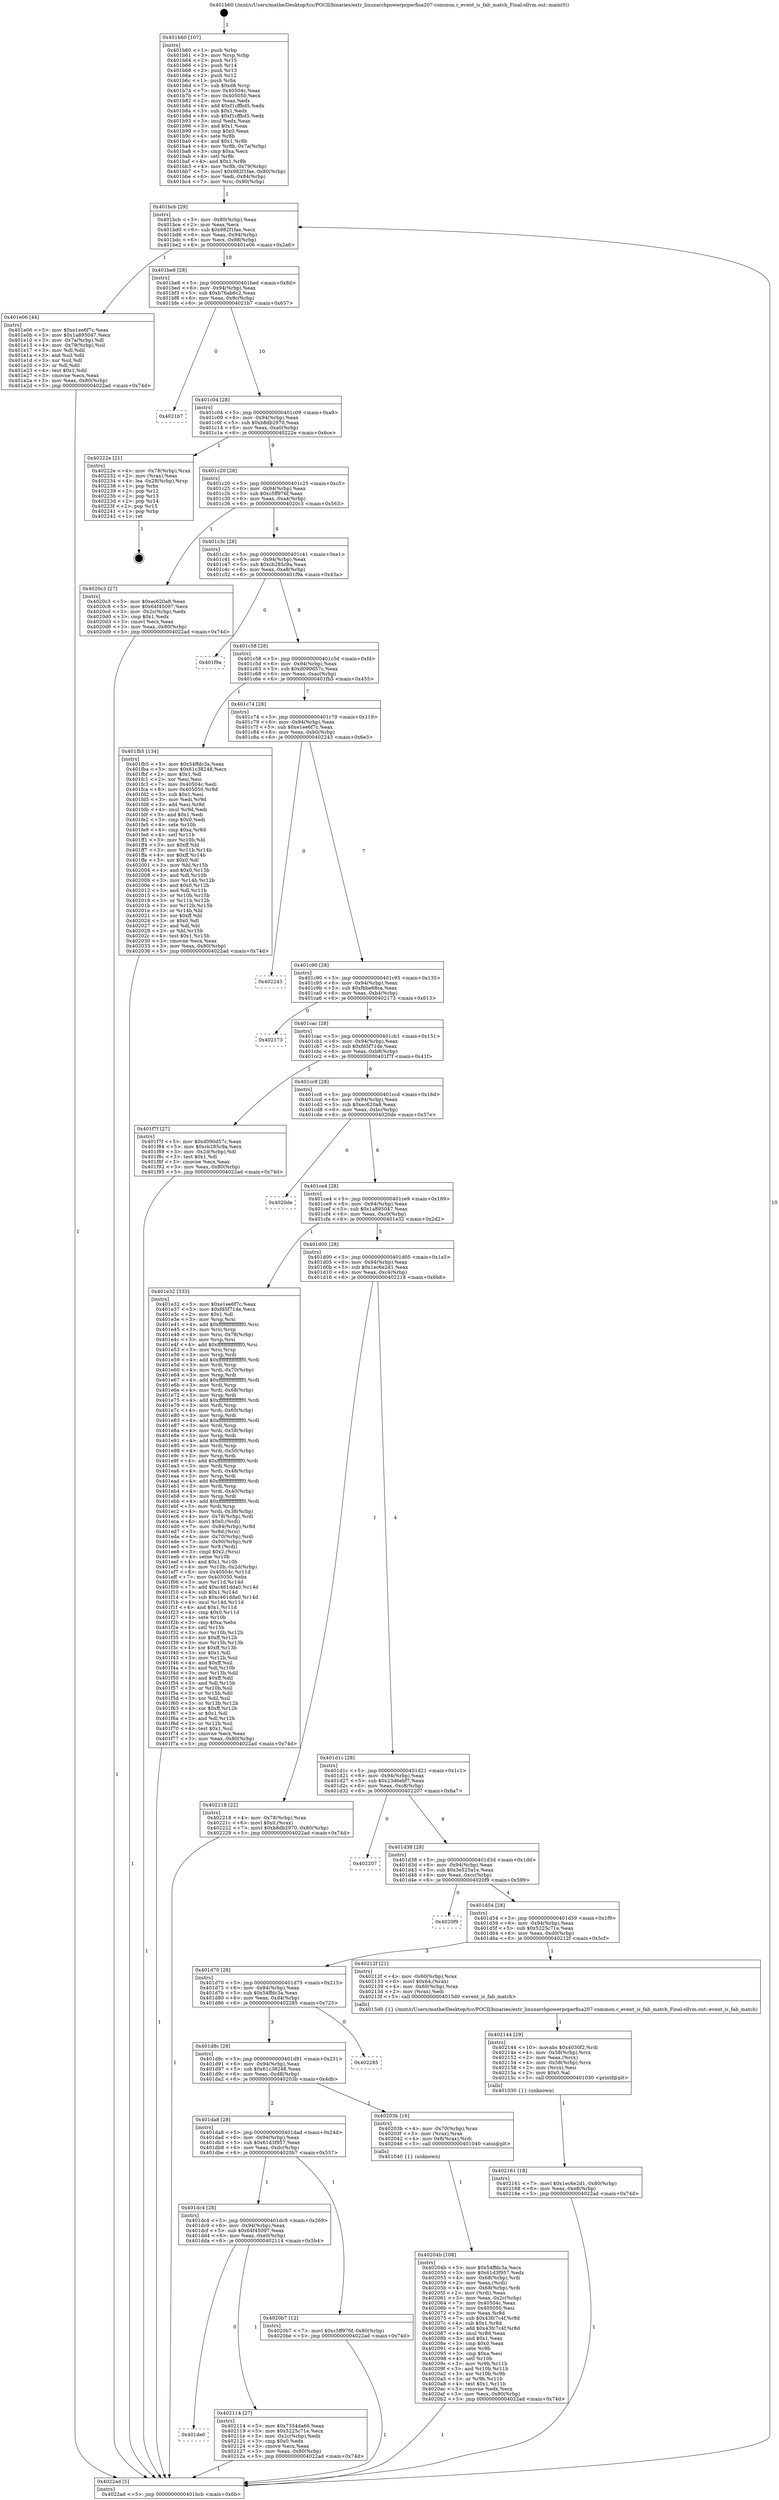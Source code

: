 digraph "0x401b60" {
  label = "0x401b60 (/mnt/c/Users/mathe/Desktop/tcc/POCII/binaries/extr_linuxarchpowerpcperfisa207-common.c_event_is_fab_match_Final-ollvm.out::main(0))"
  labelloc = "t"
  node[shape=record]

  Entry [label="",width=0.3,height=0.3,shape=circle,fillcolor=black,style=filled]
  "0x401bcb" [label="{
     0x401bcb [29]\l
     | [instrs]\l
     &nbsp;&nbsp;0x401bcb \<+3\>: mov -0x80(%rbp),%eax\l
     &nbsp;&nbsp;0x401bce \<+2\>: mov %eax,%ecx\l
     &nbsp;&nbsp;0x401bd0 \<+6\>: sub $0x982f1fae,%ecx\l
     &nbsp;&nbsp;0x401bd6 \<+6\>: mov %eax,-0x94(%rbp)\l
     &nbsp;&nbsp;0x401bdc \<+6\>: mov %ecx,-0x98(%rbp)\l
     &nbsp;&nbsp;0x401be2 \<+6\>: je 0000000000401e06 \<main+0x2a6\>\l
  }"]
  "0x401e06" [label="{
     0x401e06 [44]\l
     | [instrs]\l
     &nbsp;&nbsp;0x401e06 \<+5\>: mov $0xe1ee6f7c,%eax\l
     &nbsp;&nbsp;0x401e0b \<+5\>: mov $0x1a895047,%ecx\l
     &nbsp;&nbsp;0x401e10 \<+3\>: mov -0x7a(%rbp),%dl\l
     &nbsp;&nbsp;0x401e13 \<+4\>: mov -0x79(%rbp),%sil\l
     &nbsp;&nbsp;0x401e17 \<+3\>: mov %dl,%dil\l
     &nbsp;&nbsp;0x401e1a \<+3\>: and %sil,%dil\l
     &nbsp;&nbsp;0x401e1d \<+3\>: xor %sil,%dl\l
     &nbsp;&nbsp;0x401e20 \<+3\>: or %dl,%dil\l
     &nbsp;&nbsp;0x401e23 \<+4\>: test $0x1,%dil\l
     &nbsp;&nbsp;0x401e27 \<+3\>: cmovne %ecx,%eax\l
     &nbsp;&nbsp;0x401e2a \<+3\>: mov %eax,-0x80(%rbp)\l
     &nbsp;&nbsp;0x401e2d \<+5\>: jmp 00000000004022ad \<main+0x74d\>\l
  }"]
  "0x401be8" [label="{
     0x401be8 [28]\l
     | [instrs]\l
     &nbsp;&nbsp;0x401be8 \<+5\>: jmp 0000000000401bed \<main+0x8d\>\l
     &nbsp;&nbsp;0x401bed \<+6\>: mov -0x94(%rbp),%eax\l
     &nbsp;&nbsp;0x401bf3 \<+5\>: sub $0xb76ab6c2,%eax\l
     &nbsp;&nbsp;0x401bf8 \<+6\>: mov %eax,-0x9c(%rbp)\l
     &nbsp;&nbsp;0x401bfe \<+6\>: je 00000000004021b7 \<main+0x657\>\l
  }"]
  "0x4022ad" [label="{
     0x4022ad [5]\l
     | [instrs]\l
     &nbsp;&nbsp;0x4022ad \<+5\>: jmp 0000000000401bcb \<main+0x6b\>\l
  }"]
  "0x401b60" [label="{
     0x401b60 [107]\l
     | [instrs]\l
     &nbsp;&nbsp;0x401b60 \<+1\>: push %rbp\l
     &nbsp;&nbsp;0x401b61 \<+3\>: mov %rsp,%rbp\l
     &nbsp;&nbsp;0x401b64 \<+2\>: push %r15\l
     &nbsp;&nbsp;0x401b66 \<+2\>: push %r14\l
     &nbsp;&nbsp;0x401b68 \<+2\>: push %r13\l
     &nbsp;&nbsp;0x401b6a \<+2\>: push %r12\l
     &nbsp;&nbsp;0x401b6c \<+1\>: push %rbx\l
     &nbsp;&nbsp;0x401b6d \<+7\>: sub $0xd8,%rsp\l
     &nbsp;&nbsp;0x401b74 \<+7\>: mov 0x40504c,%eax\l
     &nbsp;&nbsp;0x401b7b \<+7\>: mov 0x405050,%ecx\l
     &nbsp;&nbsp;0x401b82 \<+2\>: mov %eax,%edx\l
     &nbsp;&nbsp;0x401b84 \<+6\>: add $0xf1cffbd5,%edx\l
     &nbsp;&nbsp;0x401b8a \<+3\>: sub $0x1,%edx\l
     &nbsp;&nbsp;0x401b8d \<+6\>: sub $0xf1cffbd5,%edx\l
     &nbsp;&nbsp;0x401b93 \<+3\>: imul %edx,%eax\l
     &nbsp;&nbsp;0x401b96 \<+3\>: and $0x1,%eax\l
     &nbsp;&nbsp;0x401b99 \<+3\>: cmp $0x0,%eax\l
     &nbsp;&nbsp;0x401b9c \<+4\>: sete %r8b\l
     &nbsp;&nbsp;0x401ba0 \<+4\>: and $0x1,%r8b\l
     &nbsp;&nbsp;0x401ba4 \<+4\>: mov %r8b,-0x7a(%rbp)\l
     &nbsp;&nbsp;0x401ba8 \<+3\>: cmp $0xa,%ecx\l
     &nbsp;&nbsp;0x401bab \<+4\>: setl %r8b\l
     &nbsp;&nbsp;0x401baf \<+4\>: and $0x1,%r8b\l
     &nbsp;&nbsp;0x401bb3 \<+4\>: mov %r8b,-0x79(%rbp)\l
     &nbsp;&nbsp;0x401bb7 \<+7\>: movl $0x982f1fae,-0x80(%rbp)\l
     &nbsp;&nbsp;0x401bbe \<+6\>: mov %edi,-0x84(%rbp)\l
     &nbsp;&nbsp;0x401bc4 \<+7\>: mov %rsi,-0x90(%rbp)\l
  }"]
  Exit [label="",width=0.3,height=0.3,shape=circle,fillcolor=black,style=filled,peripheries=2]
  "0x4021b7" [label="{
     0x4021b7\l
  }", style=dashed]
  "0x401c04" [label="{
     0x401c04 [28]\l
     | [instrs]\l
     &nbsp;&nbsp;0x401c04 \<+5\>: jmp 0000000000401c09 \<main+0xa9\>\l
     &nbsp;&nbsp;0x401c09 \<+6\>: mov -0x94(%rbp),%eax\l
     &nbsp;&nbsp;0x401c0f \<+5\>: sub $0xb8db2970,%eax\l
     &nbsp;&nbsp;0x401c14 \<+6\>: mov %eax,-0xa0(%rbp)\l
     &nbsp;&nbsp;0x401c1a \<+6\>: je 000000000040222e \<main+0x6ce\>\l
  }"]
  "0x402161" [label="{
     0x402161 [18]\l
     | [instrs]\l
     &nbsp;&nbsp;0x402161 \<+7\>: movl $0x1ec6e2d1,-0x80(%rbp)\l
     &nbsp;&nbsp;0x402168 \<+6\>: mov %eax,-0xe8(%rbp)\l
     &nbsp;&nbsp;0x40216e \<+5\>: jmp 00000000004022ad \<main+0x74d\>\l
  }"]
  "0x40222e" [label="{
     0x40222e [21]\l
     | [instrs]\l
     &nbsp;&nbsp;0x40222e \<+4\>: mov -0x78(%rbp),%rax\l
     &nbsp;&nbsp;0x402232 \<+2\>: mov (%rax),%eax\l
     &nbsp;&nbsp;0x402234 \<+4\>: lea -0x28(%rbp),%rsp\l
     &nbsp;&nbsp;0x402238 \<+1\>: pop %rbx\l
     &nbsp;&nbsp;0x402239 \<+2\>: pop %r12\l
     &nbsp;&nbsp;0x40223b \<+2\>: pop %r13\l
     &nbsp;&nbsp;0x40223d \<+2\>: pop %r14\l
     &nbsp;&nbsp;0x40223f \<+2\>: pop %r15\l
     &nbsp;&nbsp;0x402241 \<+1\>: pop %rbp\l
     &nbsp;&nbsp;0x402242 \<+1\>: ret\l
  }"]
  "0x401c20" [label="{
     0x401c20 [28]\l
     | [instrs]\l
     &nbsp;&nbsp;0x401c20 \<+5\>: jmp 0000000000401c25 \<main+0xc5\>\l
     &nbsp;&nbsp;0x401c25 \<+6\>: mov -0x94(%rbp),%eax\l
     &nbsp;&nbsp;0x401c2b \<+5\>: sub $0xc5ff976f,%eax\l
     &nbsp;&nbsp;0x401c30 \<+6\>: mov %eax,-0xa4(%rbp)\l
     &nbsp;&nbsp;0x401c36 \<+6\>: je 00000000004020c3 \<main+0x563\>\l
  }"]
  "0x402144" [label="{
     0x402144 [29]\l
     | [instrs]\l
     &nbsp;&nbsp;0x402144 \<+10\>: movabs $0x4030f2,%rdi\l
     &nbsp;&nbsp;0x40214e \<+4\>: mov -0x58(%rbp),%rcx\l
     &nbsp;&nbsp;0x402152 \<+2\>: mov %eax,(%rcx)\l
     &nbsp;&nbsp;0x402154 \<+4\>: mov -0x58(%rbp),%rcx\l
     &nbsp;&nbsp;0x402158 \<+2\>: mov (%rcx),%esi\l
     &nbsp;&nbsp;0x40215a \<+2\>: mov $0x0,%al\l
     &nbsp;&nbsp;0x40215c \<+5\>: call 0000000000401030 \<printf@plt\>\l
     | [calls]\l
     &nbsp;&nbsp;0x401030 \{1\} (unknown)\l
  }"]
  "0x4020c3" [label="{
     0x4020c3 [27]\l
     | [instrs]\l
     &nbsp;&nbsp;0x4020c3 \<+5\>: mov $0xec620a8,%eax\l
     &nbsp;&nbsp;0x4020c8 \<+5\>: mov $0x64f45097,%ecx\l
     &nbsp;&nbsp;0x4020cd \<+3\>: mov -0x2c(%rbp),%edx\l
     &nbsp;&nbsp;0x4020d0 \<+3\>: cmp $0x1,%edx\l
     &nbsp;&nbsp;0x4020d3 \<+3\>: cmovl %ecx,%eax\l
     &nbsp;&nbsp;0x4020d6 \<+3\>: mov %eax,-0x80(%rbp)\l
     &nbsp;&nbsp;0x4020d9 \<+5\>: jmp 00000000004022ad \<main+0x74d\>\l
  }"]
  "0x401c3c" [label="{
     0x401c3c [28]\l
     | [instrs]\l
     &nbsp;&nbsp;0x401c3c \<+5\>: jmp 0000000000401c41 \<main+0xe1\>\l
     &nbsp;&nbsp;0x401c41 \<+6\>: mov -0x94(%rbp),%eax\l
     &nbsp;&nbsp;0x401c47 \<+5\>: sub $0xcb285c9a,%eax\l
     &nbsp;&nbsp;0x401c4c \<+6\>: mov %eax,-0xa8(%rbp)\l
     &nbsp;&nbsp;0x401c52 \<+6\>: je 0000000000401f9a \<main+0x43a\>\l
  }"]
  "0x401de0" [label="{
     0x401de0\l
  }", style=dashed]
  "0x401f9a" [label="{
     0x401f9a\l
  }", style=dashed]
  "0x401c58" [label="{
     0x401c58 [28]\l
     | [instrs]\l
     &nbsp;&nbsp;0x401c58 \<+5\>: jmp 0000000000401c5d \<main+0xfd\>\l
     &nbsp;&nbsp;0x401c5d \<+6\>: mov -0x94(%rbp),%eax\l
     &nbsp;&nbsp;0x401c63 \<+5\>: sub $0xd090d57c,%eax\l
     &nbsp;&nbsp;0x401c68 \<+6\>: mov %eax,-0xac(%rbp)\l
     &nbsp;&nbsp;0x401c6e \<+6\>: je 0000000000401fb5 \<main+0x455\>\l
  }"]
  "0x402114" [label="{
     0x402114 [27]\l
     | [instrs]\l
     &nbsp;&nbsp;0x402114 \<+5\>: mov $0x7334da66,%eax\l
     &nbsp;&nbsp;0x402119 \<+5\>: mov $0x5225c71e,%ecx\l
     &nbsp;&nbsp;0x40211e \<+3\>: mov -0x2c(%rbp),%edx\l
     &nbsp;&nbsp;0x402121 \<+3\>: cmp $0x0,%edx\l
     &nbsp;&nbsp;0x402124 \<+3\>: cmove %ecx,%eax\l
     &nbsp;&nbsp;0x402127 \<+3\>: mov %eax,-0x80(%rbp)\l
     &nbsp;&nbsp;0x40212a \<+5\>: jmp 00000000004022ad \<main+0x74d\>\l
  }"]
  "0x401fb5" [label="{
     0x401fb5 [134]\l
     | [instrs]\l
     &nbsp;&nbsp;0x401fb5 \<+5\>: mov $0x54ffdc3a,%eax\l
     &nbsp;&nbsp;0x401fba \<+5\>: mov $0x61c38248,%ecx\l
     &nbsp;&nbsp;0x401fbf \<+2\>: mov $0x1,%dl\l
     &nbsp;&nbsp;0x401fc1 \<+2\>: xor %esi,%esi\l
     &nbsp;&nbsp;0x401fc3 \<+7\>: mov 0x40504c,%edi\l
     &nbsp;&nbsp;0x401fca \<+8\>: mov 0x405050,%r8d\l
     &nbsp;&nbsp;0x401fd2 \<+3\>: sub $0x1,%esi\l
     &nbsp;&nbsp;0x401fd5 \<+3\>: mov %edi,%r9d\l
     &nbsp;&nbsp;0x401fd8 \<+3\>: add %esi,%r9d\l
     &nbsp;&nbsp;0x401fdb \<+4\>: imul %r9d,%edi\l
     &nbsp;&nbsp;0x401fdf \<+3\>: and $0x1,%edi\l
     &nbsp;&nbsp;0x401fe2 \<+3\>: cmp $0x0,%edi\l
     &nbsp;&nbsp;0x401fe5 \<+4\>: sete %r10b\l
     &nbsp;&nbsp;0x401fe9 \<+4\>: cmp $0xa,%r8d\l
     &nbsp;&nbsp;0x401fed \<+4\>: setl %r11b\l
     &nbsp;&nbsp;0x401ff1 \<+3\>: mov %r10b,%bl\l
     &nbsp;&nbsp;0x401ff4 \<+3\>: xor $0xff,%bl\l
     &nbsp;&nbsp;0x401ff7 \<+3\>: mov %r11b,%r14b\l
     &nbsp;&nbsp;0x401ffa \<+4\>: xor $0xff,%r14b\l
     &nbsp;&nbsp;0x401ffe \<+3\>: xor $0x0,%dl\l
     &nbsp;&nbsp;0x402001 \<+3\>: mov %bl,%r15b\l
     &nbsp;&nbsp;0x402004 \<+4\>: and $0x0,%r15b\l
     &nbsp;&nbsp;0x402008 \<+3\>: and %dl,%r10b\l
     &nbsp;&nbsp;0x40200b \<+3\>: mov %r14b,%r12b\l
     &nbsp;&nbsp;0x40200e \<+4\>: and $0x0,%r12b\l
     &nbsp;&nbsp;0x402012 \<+3\>: and %dl,%r11b\l
     &nbsp;&nbsp;0x402015 \<+3\>: or %r10b,%r15b\l
     &nbsp;&nbsp;0x402018 \<+3\>: or %r11b,%r12b\l
     &nbsp;&nbsp;0x40201b \<+3\>: xor %r12b,%r15b\l
     &nbsp;&nbsp;0x40201e \<+3\>: or %r14b,%bl\l
     &nbsp;&nbsp;0x402021 \<+3\>: xor $0xff,%bl\l
     &nbsp;&nbsp;0x402024 \<+3\>: or $0x0,%dl\l
     &nbsp;&nbsp;0x402027 \<+2\>: and %dl,%bl\l
     &nbsp;&nbsp;0x402029 \<+3\>: or %bl,%r15b\l
     &nbsp;&nbsp;0x40202c \<+4\>: test $0x1,%r15b\l
     &nbsp;&nbsp;0x402030 \<+3\>: cmovne %ecx,%eax\l
     &nbsp;&nbsp;0x402033 \<+3\>: mov %eax,-0x80(%rbp)\l
     &nbsp;&nbsp;0x402036 \<+5\>: jmp 00000000004022ad \<main+0x74d\>\l
  }"]
  "0x401c74" [label="{
     0x401c74 [28]\l
     | [instrs]\l
     &nbsp;&nbsp;0x401c74 \<+5\>: jmp 0000000000401c79 \<main+0x119\>\l
     &nbsp;&nbsp;0x401c79 \<+6\>: mov -0x94(%rbp),%eax\l
     &nbsp;&nbsp;0x401c7f \<+5\>: sub $0xe1ee6f7c,%eax\l
     &nbsp;&nbsp;0x401c84 \<+6\>: mov %eax,-0xb0(%rbp)\l
     &nbsp;&nbsp;0x401c8a \<+6\>: je 0000000000402243 \<main+0x6e3\>\l
  }"]
  "0x401dc4" [label="{
     0x401dc4 [28]\l
     | [instrs]\l
     &nbsp;&nbsp;0x401dc4 \<+5\>: jmp 0000000000401dc9 \<main+0x269\>\l
     &nbsp;&nbsp;0x401dc9 \<+6\>: mov -0x94(%rbp),%eax\l
     &nbsp;&nbsp;0x401dcf \<+5\>: sub $0x64f45097,%eax\l
     &nbsp;&nbsp;0x401dd4 \<+6\>: mov %eax,-0xe0(%rbp)\l
     &nbsp;&nbsp;0x401dda \<+6\>: je 0000000000402114 \<main+0x5b4\>\l
  }"]
  "0x402243" [label="{
     0x402243\l
  }", style=dashed]
  "0x401c90" [label="{
     0x401c90 [28]\l
     | [instrs]\l
     &nbsp;&nbsp;0x401c90 \<+5\>: jmp 0000000000401c95 \<main+0x135\>\l
     &nbsp;&nbsp;0x401c95 \<+6\>: mov -0x94(%rbp),%eax\l
     &nbsp;&nbsp;0x401c9b \<+5\>: sub $0xfbbe68ca,%eax\l
     &nbsp;&nbsp;0x401ca0 \<+6\>: mov %eax,-0xb4(%rbp)\l
     &nbsp;&nbsp;0x401ca6 \<+6\>: je 0000000000402173 \<main+0x613\>\l
  }"]
  "0x4020b7" [label="{
     0x4020b7 [12]\l
     | [instrs]\l
     &nbsp;&nbsp;0x4020b7 \<+7\>: movl $0xc5ff976f,-0x80(%rbp)\l
     &nbsp;&nbsp;0x4020be \<+5\>: jmp 00000000004022ad \<main+0x74d\>\l
  }"]
  "0x402173" [label="{
     0x402173\l
  }", style=dashed]
  "0x401cac" [label="{
     0x401cac [28]\l
     | [instrs]\l
     &nbsp;&nbsp;0x401cac \<+5\>: jmp 0000000000401cb1 \<main+0x151\>\l
     &nbsp;&nbsp;0x401cb1 \<+6\>: mov -0x94(%rbp),%eax\l
     &nbsp;&nbsp;0x401cb7 \<+5\>: sub $0xfd5f71de,%eax\l
     &nbsp;&nbsp;0x401cbc \<+6\>: mov %eax,-0xb8(%rbp)\l
     &nbsp;&nbsp;0x401cc2 \<+6\>: je 0000000000401f7f \<main+0x41f\>\l
  }"]
  "0x40204b" [label="{
     0x40204b [108]\l
     | [instrs]\l
     &nbsp;&nbsp;0x40204b \<+5\>: mov $0x54ffdc3a,%ecx\l
     &nbsp;&nbsp;0x402050 \<+5\>: mov $0x61d3f957,%edx\l
     &nbsp;&nbsp;0x402055 \<+4\>: mov -0x68(%rbp),%rdi\l
     &nbsp;&nbsp;0x402059 \<+2\>: mov %eax,(%rdi)\l
     &nbsp;&nbsp;0x40205b \<+4\>: mov -0x68(%rbp),%rdi\l
     &nbsp;&nbsp;0x40205f \<+2\>: mov (%rdi),%eax\l
     &nbsp;&nbsp;0x402061 \<+3\>: mov %eax,-0x2c(%rbp)\l
     &nbsp;&nbsp;0x402064 \<+7\>: mov 0x40504c,%eax\l
     &nbsp;&nbsp;0x40206b \<+7\>: mov 0x405050,%esi\l
     &nbsp;&nbsp;0x402072 \<+3\>: mov %eax,%r8d\l
     &nbsp;&nbsp;0x402075 \<+7\>: sub $0x43fc7c4f,%r8d\l
     &nbsp;&nbsp;0x40207c \<+4\>: sub $0x1,%r8d\l
     &nbsp;&nbsp;0x402080 \<+7\>: add $0x43fc7c4f,%r8d\l
     &nbsp;&nbsp;0x402087 \<+4\>: imul %r8d,%eax\l
     &nbsp;&nbsp;0x40208b \<+3\>: and $0x1,%eax\l
     &nbsp;&nbsp;0x40208e \<+3\>: cmp $0x0,%eax\l
     &nbsp;&nbsp;0x402091 \<+4\>: sete %r9b\l
     &nbsp;&nbsp;0x402095 \<+3\>: cmp $0xa,%esi\l
     &nbsp;&nbsp;0x402098 \<+4\>: setl %r10b\l
     &nbsp;&nbsp;0x40209c \<+3\>: mov %r9b,%r11b\l
     &nbsp;&nbsp;0x40209f \<+3\>: and %r10b,%r11b\l
     &nbsp;&nbsp;0x4020a2 \<+3\>: xor %r10b,%r9b\l
     &nbsp;&nbsp;0x4020a5 \<+3\>: or %r9b,%r11b\l
     &nbsp;&nbsp;0x4020a8 \<+4\>: test $0x1,%r11b\l
     &nbsp;&nbsp;0x4020ac \<+3\>: cmovne %edx,%ecx\l
     &nbsp;&nbsp;0x4020af \<+3\>: mov %ecx,-0x80(%rbp)\l
     &nbsp;&nbsp;0x4020b2 \<+5\>: jmp 00000000004022ad \<main+0x74d\>\l
  }"]
  "0x401f7f" [label="{
     0x401f7f [27]\l
     | [instrs]\l
     &nbsp;&nbsp;0x401f7f \<+5\>: mov $0xd090d57c,%eax\l
     &nbsp;&nbsp;0x401f84 \<+5\>: mov $0xcb285c9a,%ecx\l
     &nbsp;&nbsp;0x401f89 \<+3\>: mov -0x2d(%rbp),%dl\l
     &nbsp;&nbsp;0x401f8c \<+3\>: test $0x1,%dl\l
     &nbsp;&nbsp;0x401f8f \<+3\>: cmovne %ecx,%eax\l
     &nbsp;&nbsp;0x401f92 \<+3\>: mov %eax,-0x80(%rbp)\l
     &nbsp;&nbsp;0x401f95 \<+5\>: jmp 00000000004022ad \<main+0x74d\>\l
  }"]
  "0x401cc8" [label="{
     0x401cc8 [28]\l
     | [instrs]\l
     &nbsp;&nbsp;0x401cc8 \<+5\>: jmp 0000000000401ccd \<main+0x16d\>\l
     &nbsp;&nbsp;0x401ccd \<+6\>: mov -0x94(%rbp),%eax\l
     &nbsp;&nbsp;0x401cd3 \<+5\>: sub $0xec620a8,%eax\l
     &nbsp;&nbsp;0x401cd8 \<+6\>: mov %eax,-0xbc(%rbp)\l
     &nbsp;&nbsp;0x401cde \<+6\>: je 00000000004020de \<main+0x57e\>\l
  }"]
  "0x401da8" [label="{
     0x401da8 [28]\l
     | [instrs]\l
     &nbsp;&nbsp;0x401da8 \<+5\>: jmp 0000000000401dad \<main+0x24d\>\l
     &nbsp;&nbsp;0x401dad \<+6\>: mov -0x94(%rbp),%eax\l
     &nbsp;&nbsp;0x401db3 \<+5\>: sub $0x61d3f957,%eax\l
     &nbsp;&nbsp;0x401db8 \<+6\>: mov %eax,-0xdc(%rbp)\l
     &nbsp;&nbsp;0x401dbe \<+6\>: je 00000000004020b7 \<main+0x557\>\l
  }"]
  "0x4020de" [label="{
     0x4020de\l
  }", style=dashed]
  "0x401ce4" [label="{
     0x401ce4 [28]\l
     | [instrs]\l
     &nbsp;&nbsp;0x401ce4 \<+5\>: jmp 0000000000401ce9 \<main+0x189\>\l
     &nbsp;&nbsp;0x401ce9 \<+6\>: mov -0x94(%rbp),%eax\l
     &nbsp;&nbsp;0x401cef \<+5\>: sub $0x1a895047,%eax\l
     &nbsp;&nbsp;0x401cf4 \<+6\>: mov %eax,-0xc0(%rbp)\l
     &nbsp;&nbsp;0x401cfa \<+6\>: je 0000000000401e32 \<main+0x2d2\>\l
  }"]
  "0x40203b" [label="{
     0x40203b [16]\l
     | [instrs]\l
     &nbsp;&nbsp;0x40203b \<+4\>: mov -0x70(%rbp),%rax\l
     &nbsp;&nbsp;0x40203f \<+3\>: mov (%rax),%rax\l
     &nbsp;&nbsp;0x402042 \<+4\>: mov 0x8(%rax),%rdi\l
     &nbsp;&nbsp;0x402046 \<+5\>: call 0000000000401040 \<atoi@plt\>\l
     | [calls]\l
     &nbsp;&nbsp;0x401040 \{1\} (unknown)\l
  }"]
  "0x401e32" [label="{
     0x401e32 [333]\l
     | [instrs]\l
     &nbsp;&nbsp;0x401e32 \<+5\>: mov $0xe1ee6f7c,%eax\l
     &nbsp;&nbsp;0x401e37 \<+5\>: mov $0xfd5f71de,%ecx\l
     &nbsp;&nbsp;0x401e3c \<+2\>: mov $0x1,%dl\l
     &nbsp;&nbsp;0x401e3e \<+3\>: mov %rsp,%rsi\l
     &nbsp;&nbsp;0x401e41 \<+4\>: add $0xfffffffffffffff0,%rsi\l
     &nbsp;&nbsp;0x401e45 \<+3\>: mov %rsi,%rsp\l
     &nbsp;&nbsp;0x401e48 \<+4\>: mov %rsi,-0x78(%rbp)\l
     &nbsp;&nbsp;0x401e4c \<+3\>: mov %rsp,%rsi\l
     &nbsp;&nbsp;0x401e4f \<+4\>: add $0xfffffffffffffff0,%rsi\l
     &nbsp;&nbsp;0x401e53 \<+3\>: mov %rsi,%rsp\l
     &nbsp;&nbsp;0x401e56 \<+3\>: mov %rsp,%rdi\l
     &nbsp;&nbsp;0x401e59 \<+4\>: add $0xfffffffffffffff0,%rdi\l
     &nbsp;&nbsp;0x401e5d \<+3\>: mov %rdi,%rsp\l
     &nbsp;&nbsp;0x401e60 \<+4\>: mov %rdi,-0x70(%rbp)\l
     &nbsp;&nbsp;0x401e64 \<+3\>: mov %rsp,%rdi\l
     &nbsp;&nbsp;0x401e67 \<+4\>: add $0xfffffffffffffff0,%rdi\l
     &nbsp;&nbsp;0x401e6b \<+3\>: mov %rdi,%rsp\l
     &nbsp;&nbsp;0x401e6e \<+4\>: mov %rdi,-0x68(%rbp)\l
     &nbsp;&nbsp;0x401e72 \<+3\>: mov %rsp,%rdi\l
     &nbsp;&nbsp;0x401e75 \<+4\>: add $0xfffffffffffffff0,%rdi\l
     &nbsp;&nbsp;0x401e79 \<+3\>: mov %rdi,%rsp\l
     &nbsp;&nbsp;0x401e7c \<+4\>: mov %rdi,-0x60(%rbp)\l
     &nbsp;&nbsp;0x401e80 \<+3\>: mov %rsp,%rdi\l
     &nbsp;&nbsp;0x401e83 \<+4\>: add $0xfffffffffffffff0,%rdi\l
     &nbsp;&nbsp;0x401e87 \<+3\>: mov %rdi,%rsp\l
     &nbsp;&nbsp;0x401e8a \<+4\>: mov %rdi,-0x58(%rbp)\l
     &nbsp;&nbsp;0x401e8e \<+3\>: mov %rsp,%rdi\l
     &nbsp;&nbsp;0x401e91 \<+4\>: add $0xfffffffffffffff0,%rdi\l
     &nbsp;&nbsp;0x401e95 \<+3\>: mov %rdi,%rsp\l
     &nbsp;&nbsp;0x401e98 \<+4\>: mov %rdi,-0x50(%rbp)\l
     &nbsp;&nbsp;0x401e9c \<+3\>: mov %rsp,%rdi\l
     &nbsp;&nbsp;0x401e9f \<+4\>: add $0xfffffffffffffff0,%rdi\l
     &nbsp;&nbsp;0x401ea3 \<+3\>: mov %rdi,%rsp\l
     &nbsp;&nbsp;0x401ea6 \<+4\>: mov %rdi,-0x48(%rbp)\l
     &nbsp;&nbsp;0x401eaa \<+3\>: mov %rsp,%rdi\l
     &nbsp;&nbsp;0x401ead \<+4\>: add $0xfffffffffffffff0,%rdi\l
     &nbsp;&nbsp;0x401eb1 \<+3\>: mov %rdi,%rsp\l
     &nbsp;&nbsp;0x401eb4 \<+4\>: mov %rdi,-0x40(%rbp)\l
     &nbsp;&nbsp;0x401eb8 \<+3\>: mov %rsp,%rdi\l
     &nbsp;&nbsp;0x401ebb \<+4\>: add $0xfffffffffffffff0,%rdi\l
     &nbsp;&nbsp;0x401ebf \<+3\>: mov %rdi,%rsp\l
     &nbsp;&nbsp;0x401ec2 \<+4\>: mov %rdi,-0x38(%rbp)\l
     &nbsp;&nbsp;0x401ec6 \<+4\>: mov -0x78(%rbp),%rdi\l
     &nbsp;&nbsp;0x401eca \<+6\>: movl $0x0,(%rdi)\l
     &nbsp;&nbsp;0x401ed0 \<+7\>: mov -0x84(%rbp),%r8d\l
     &nbsp;&nbsp;0x401ed7 \<+3\>: mov %r8d,(%rsi)\l
     &nbsp;&nbsp;0x401eda \<+4\>: mov -0x70(%rbp),%rdi\l
     &nbsp;&nbsp;0x401ede \<+7\>: mov -0x90(%rbp),%r9\l
     &nbsp;&nbsp;0x401ee5 \<+3\>: mov %r9,(%rdi)\l
     &nbsp;&nbsp;0x401ee8 \<+3\>: cmpl $0x2,(%rsi)\l
     &nbsp;&nbsp;0x401eeb \<+4\>: setne %r10b\l
     &nbsp;&nbsp;0x401eef \<+4\>: and $0x1,%r10b\l
     &nbsp;&nbsp;0x401ef3 \<+4\>: mov %r10b,-0x2d(%rbp)\l
     &nbsp;&nbsp;0x401ef7 \<+8\>: mov 0x40504c,%r11d\l
     &nbsp;&nbsp;0x401eff \<+7\>: mov 0x405050,%ebx\l
     &nbsp;&nbsp;0x401f06 \<+3\>: mov %r11d,%r14d\l
     &nbsp;&nbsp;0x401f09 \<+7\>: add $0xc461dda0,%r14d\l
     &nbsp;&nbsp;0x401f10 \<+4\>: sub $0x1,%r14d\l
     &nbsp;&nbsp;0x401f14 \<+7\>: sub $0xc461dda0,%r14d\l
     &nbsp;&nbsp;0x401f1b \<+4\>: imul %r14d,%r11d\l
     &nbsp;&nbsp;0x401f1f \<+4\>: and $0x1,%r11d\l
     &nbsp;&nbsp;0x401f23 \<+4\>: cmp $0x0,%r11d\l
     &nbsp;&nbsp;0x401f27 \<+4\>: sete %r10b\l
     &nbsp;&nbsp;0x401f2b \<+3\>: cmp $0xa,%ebx\l
     &nbsp;&nbsp;0x401f2e \<+4\>: setl %r15b\l
     &nbsp;&nbsp;0x401f32 \<+3\>: mov %r10b,%r12b\l
     &nbsp;&nbsp;0x401f35 \<+4\>: xor $0xff,%r12b\l
     &nbsp;&nbsp;0x401f39 \<+3\>: mov %r15b,%r13b\l
     &nbsp;&nbsp;0x401f3c \<+4\>: xor $0xff,%r13b\l
     &nbsp;&nbsp;0x401f40 \<+3\>: xor $0x1,%dl\l
     &nbsp;&nbsp;0x401f43 \<+3\>: mov %r12b,%sil\l
     &nbsp;&nbsp;0x401f46 \<+4\>: and $0xff,%sil\l
     &nbsp;&nbsp;0x401f4a \<+3\>: and %dl,%r10b\l
     &nbsp;&nbsp;0x401f4d \<+3\>: mov %r13b,%dil\l
     &nbsp;&nbsp;0x401f50 \<+4\>: and $0xff,%dil\l
     &nbsp;&nbsp;0x401f54 \<+3\>: and %dl,%r15b\l
     &nbsp;&nbsp;0x401f57 \<+3\>: or %r10b,%sil\l
     &nbsp;&nbsp;0x401f5a \<+3\>: or %r15b,%dil\l
     &nbsp;&nbsp;0x401f5d \<+3\>: xor %dil,%sil\l
     &nbsp;&nbsp;0x401f60 \<+3\>: or %r13b,%r12b\l
     &nbsp;&nbsp;0x401f63 \<+4\>: xor $0xff,%r12b\l
     &nbsp;&nbsp;0x401f67 \<+3\>: or $0x1,%dl\l
     &nbsp;&nbsp;0x401f6a \<+3\>: and %dl,%r12b\l
     &nbsp;&nbsp;0x401f6d \<+3\>: or %r12b,%sil\l
     &nbsp;&nbsp;0x401f70 \<+4\>: test $0x1,%sil\l
     &nbsp;&nbsp;0x401f74 \<+3\>: cmovne %ecx,%eax\l
     &nbsp;&nbsp;0x401f77 \<+3\>: mov %eax,-0x80(%rbp)\l
     &nbsp;&nbsp;0x401f7a \<+5\>: jmp 00000000004022ad \<main+0x74d\>\l
  }"]
  "0x401d00" [label="{
     0x401d00 [28]\l
     | [instrs]\l
     &nbsp;&nbsp;0x401d00 \<+5\>: jmp 0000000000401d05 \<main+0x1a5\>\l
     &nbsp;&nbsp;0x401d05 \<+6\>: mov -0x94(%rbp),%eax\l
     &nbsp;&nbsp;0x401d0b \<+5\>: sub $0x1ec6e2d1,%eax\l
     &nbsp;&nbsp;0x401d10 \<+6\>: mov %eax,-0xc4(%rbp)\l
     &nbsp;&nbsp;0x401d16 \<+6\>: je 0000000000402218 \<main+0x6b8\>\l
  }"]
  "0x401d8c" [label="{
     0x401d8c [28]\l
     | [instrs]\l
     &nbsp;&nbsp;0x401d8c \<+5\>: jmp 0000000000401d91 \<main+0x231\>\l
     &nbsp;&nbsp;0x401d91 \<+6\>: mov -0x94(%rbp),%eax\l
     &nbsp;&nbsp;0x401d97 \<+5\>: sub $0x61c38248,%eax\l
     &nbsp;&nbsp;0x401d9c \<+6\>: mov %eax,-0xd8(%rbp)\l
     &nbsp;&nbsp;0x401da2 \<+6\>: je 000000000040203b \<main+0x4db\>\l
  }"]
  "0x402285" [label="{
     0x402285\l
  }", style=dashed]
  "0x402218" [label="{
     0x402218 [22]\l
     | [instrs]\l
     &nbsp;&nbsp;0x402218 \<+4\>: mov -0x78(%rbp),%rax\l
     &nbsp;&nbsp;0x40221c \<+6\>: movl $0x0,(%rax)\l
     &nbsp;&nbsp;0x402222 \<+7\>: movl $0xb8db2970,-0x80(%rbp)\l
     &nbsp;&nbsp;0x402229 \<+5\>: jmp 00000000004022ad \<main+0x74d\>\l
  }"]
  "0x401d1c" [label="{
     0x401d1c [28]\l
     | [instrs]\l
     &nbsp;&nbsp;0x401d1c \<+5\>: jmp 0000000000401d21 \<main+0x1c1\>\l
     &nbsp;&nbsp;0x401d21 \<+6\>: mov -0x94(%rbp),%eax\l
     &nbsp;&nbsp;0x401d27 \<+5\>: sub $0x23d6ebf7,%eax\l
     &nbsp;&nbsp;0x401d2c \<+6\>: mov %eax,-0xc8(%rbp)\l
     &nbsp;&nbsp;0x401d32 \<+6\>: je 0000000000402207 \<main+0x6a7\>\l
  }"]
  "0x401d70" [label="{
     0x401d70 [28]\l
     | [instrs]\l
     &nbsp;&nbsp;0x401d70 \<+5\>: jmp 0000000000401d75 \<main+0x215\>\l
     &nbsp;&nbsp;0x401d75 \<+6\>: mov -0x94(%rbp),%eax\l
     &nbsp;&nbsp;0x401d7b \<+5\>: sub $0x54ffdc3a,%eax\l
     &nbsp;&nbsp;0x401d80 \<+6\>: mov %eax,-0xd4(%rbp)\l
     &nbsp;&nbsp;0x401d86 \<+6\>: je 0000000000402285 \<main+0x725\>\l
  }"]
  "0x402207" [label="{
     0x402207\l
  }", style=dashed]
  "0x401d38" [label="{
     0x401d38 [28]\l
     | [instrs]\l
     &nbsp;&nbsp;0x401d38 \<+5\>: jmp 0000000000401d3d \<main+0x1dd\>\l
     &nbsp;&nbsp;0x401d3d \<+6\>: mov -0x94(%rbp),%eax\l
     &nbsp;&nbsp;0x401d43 \<+5\>: sub $0x3e525a1e,%eax\l
     &nbsp;&nbsp;0x401d48 \<+6\>: mov %eax,-0xcc(%rbp)\l
     &nbsp;&nbsp;0x401d4e \<+6\>: je 00000000004020f9 \<main+0x599\>\l
  }"]
  "0x40212f" [label="{
     0x40212f [21]\l
     | [instrs]\l
     &nbsp;&nbsp;0x40212f \<+4\>: mov -0x60(%rbp),%rax\l
     &nbsp;&nbsp;0x402133 \<+6\>: movl $0x64,(%rax)\l
     &nbsp;&nbsp;0x402139 \<+4\>: mov -0x60(%rbp),%rax\l
     &nbsp;&nbsp;0x40213d \<+2\>: mov (%rax),%edi\l
     &nbsp;&nbsp;0x40213f \<+5\>: call 00000000004015d0 \<event_is_fab_match\>\l
     | [calls]\l
     &nbsp;&nbsp;0x4015d0 \{1\} (/mnt/c/Users/mathe/Desktop/tcc/POCII/binaries/extr_linuxarchpowerpcperfisa207-common.c_event_is_fab_match_Final-ollvm.out::event_is_fab_match)\l
  }"]
  "0x4020f9" [label="{
     0x4020f9\l
  }", style=dashed]
  "0x401d54" [label="{
     0x401d54 [28]\l
     | [instrs]\l
     &nbsp;&nbsp;0x401d54 \<+5\>: jmp 0000000000401d59 \<main+0x1f9\>\l
     &nbsp;&nbsp;0x401d59 \<+6\>: mov -0x94(%rbp),%eax\l
     &nbsp;&nbsp;0x401d5f \<+5\>: sub $0x5225c71e,%eax\l
     &nbsp;&nbsp;0x401d64 \<+6\>: mov %eax,-0xd0(%rbp)\l
     &nbsp;&nbsp;0x401d6a \<+6\>: je 000000000040212f \<main+0x5cf\>\l
  }"]
  Entry -> "0x401b60" [label=" 1"]
  "0x401bcb" -> "0x401e06" [label=" 1"]
  "0x401bcb" -> "0x401be8" [label=" 10"]
  "0x401e06" -> "0x4022ad" [label=" 1"]
  "0x401b60" -> "0x401bcb" [label=" 1"]
  "0x4022ad" -> "0x401bcb" [label=" 10"]
  "0x40222e" -> Exit [label=" 1"]
  "0x401be8" -> "0x4021b7" [label=" 0"]
  "0x401be8" -> "0x401c04" [label=" 10"]
  "0x402218" -> "0x4022ad" [label=" 1"]
  "0x401c04" -> "0x40222e" [label=" 1"]
  "0x401c04" -> "0x401c20" [label=" 9"]
  "0x402161" -> "0x4022ad" [label=" 1"]
  "0x401c20" -> "0x4020c3" [label=" 1"]
  "0x401c20" -> "0x401c3c" [label=" 8"]
  "0x402144" -> "0x402161" [label=" 1"]
  "0x401c3c" -> "0x401f9a" [label=" 0"]
  "0x401c3c" -> "0x401c58" [label=" 8"]
  "0x40212f" -> "0x402144" [label=" 1"]
  "0x401c58" -> "0x401fb5" [label=" 1"]
  "0x401c58" -> "0x401c74" [label=" 7"]
  "0x402114" -> "0x4022ad" [label=" 1"]
  "0x401c74" -> "0x402243" [label=" 0"]
  "0x401c74" -> "0x401c90" [label=" 7"]
  "0x401dc4" -> "0x402114" [label=" 1"]
  "0x401c90" -> "0x402173" [label=" 0"]
  "0x401c90" -> "0x401cac" [label=" 7"]
  "0x401dc4" -> "0x401de0" [label=" 0"]
  "0x401cac" -> "0x401f7f" [label=" 1"]
  "0x401cac" -> "0x401cc8" [label=" 6"]
  "0x4020b7" -> "0x4022ad" [label=" 1"]
  "0x401cc8" -> "0x4020de" [label=" 0"]
  "0x401cc8" -> "0x401ce4" [label=" 6"]
  "0x401da8" -> "0x401dc4" [label=" 1"]
  "0x401ce4" -> "0x401e32" [label=" 1"]
  "0x401ce4" -> "0x401d00" [label=" 5"]
  "0x401da8" -> "0x4020b7" [label=" 1"]
  "0x401e32" -> "0x4022ad" [label=" 1"]
  "0x401f7f" -> "0x4022ad" [label=" 1"]
  "0x401fb5" -> "0x4022ad" [label=" 1"]
  "0x40204b" -> "0x4022ad" [label=" 1"]
  "0x401d00" -> "0x402218" [label=" 1"]
  "0x401d00" -> "0x401d1c" [label=" 4"]
  "0x40203b" -> "0x40204b" [label=" 1"]
  "0x401d1c" -> "0x402207" [label=" 0"]
  "0x401d1c" -> "0x401d38" [label=" 4"]
  "0x401d8c" -> "0x40203b" [label=" 1"]
  "0x401d38" -> "0x4020f9" [label=" 0"]
  "0x401d38" -> "0x401d54" [label=" 4"]
  "0x4020c3" -> "0x4022ad" [label=" 1"]
  "0x401d54" -> "0x40212f" [label=" 1"]
  "0x401d54" -> "0x401d70" [label=" 3"]
  "0x401d8c" -> "0x401da8" [label=" 2"]
  "0x401d70" -> "0x402285" [label=" 0"]
  "0x401d70" -> "0x401d8c" [label=" 3"]
}

